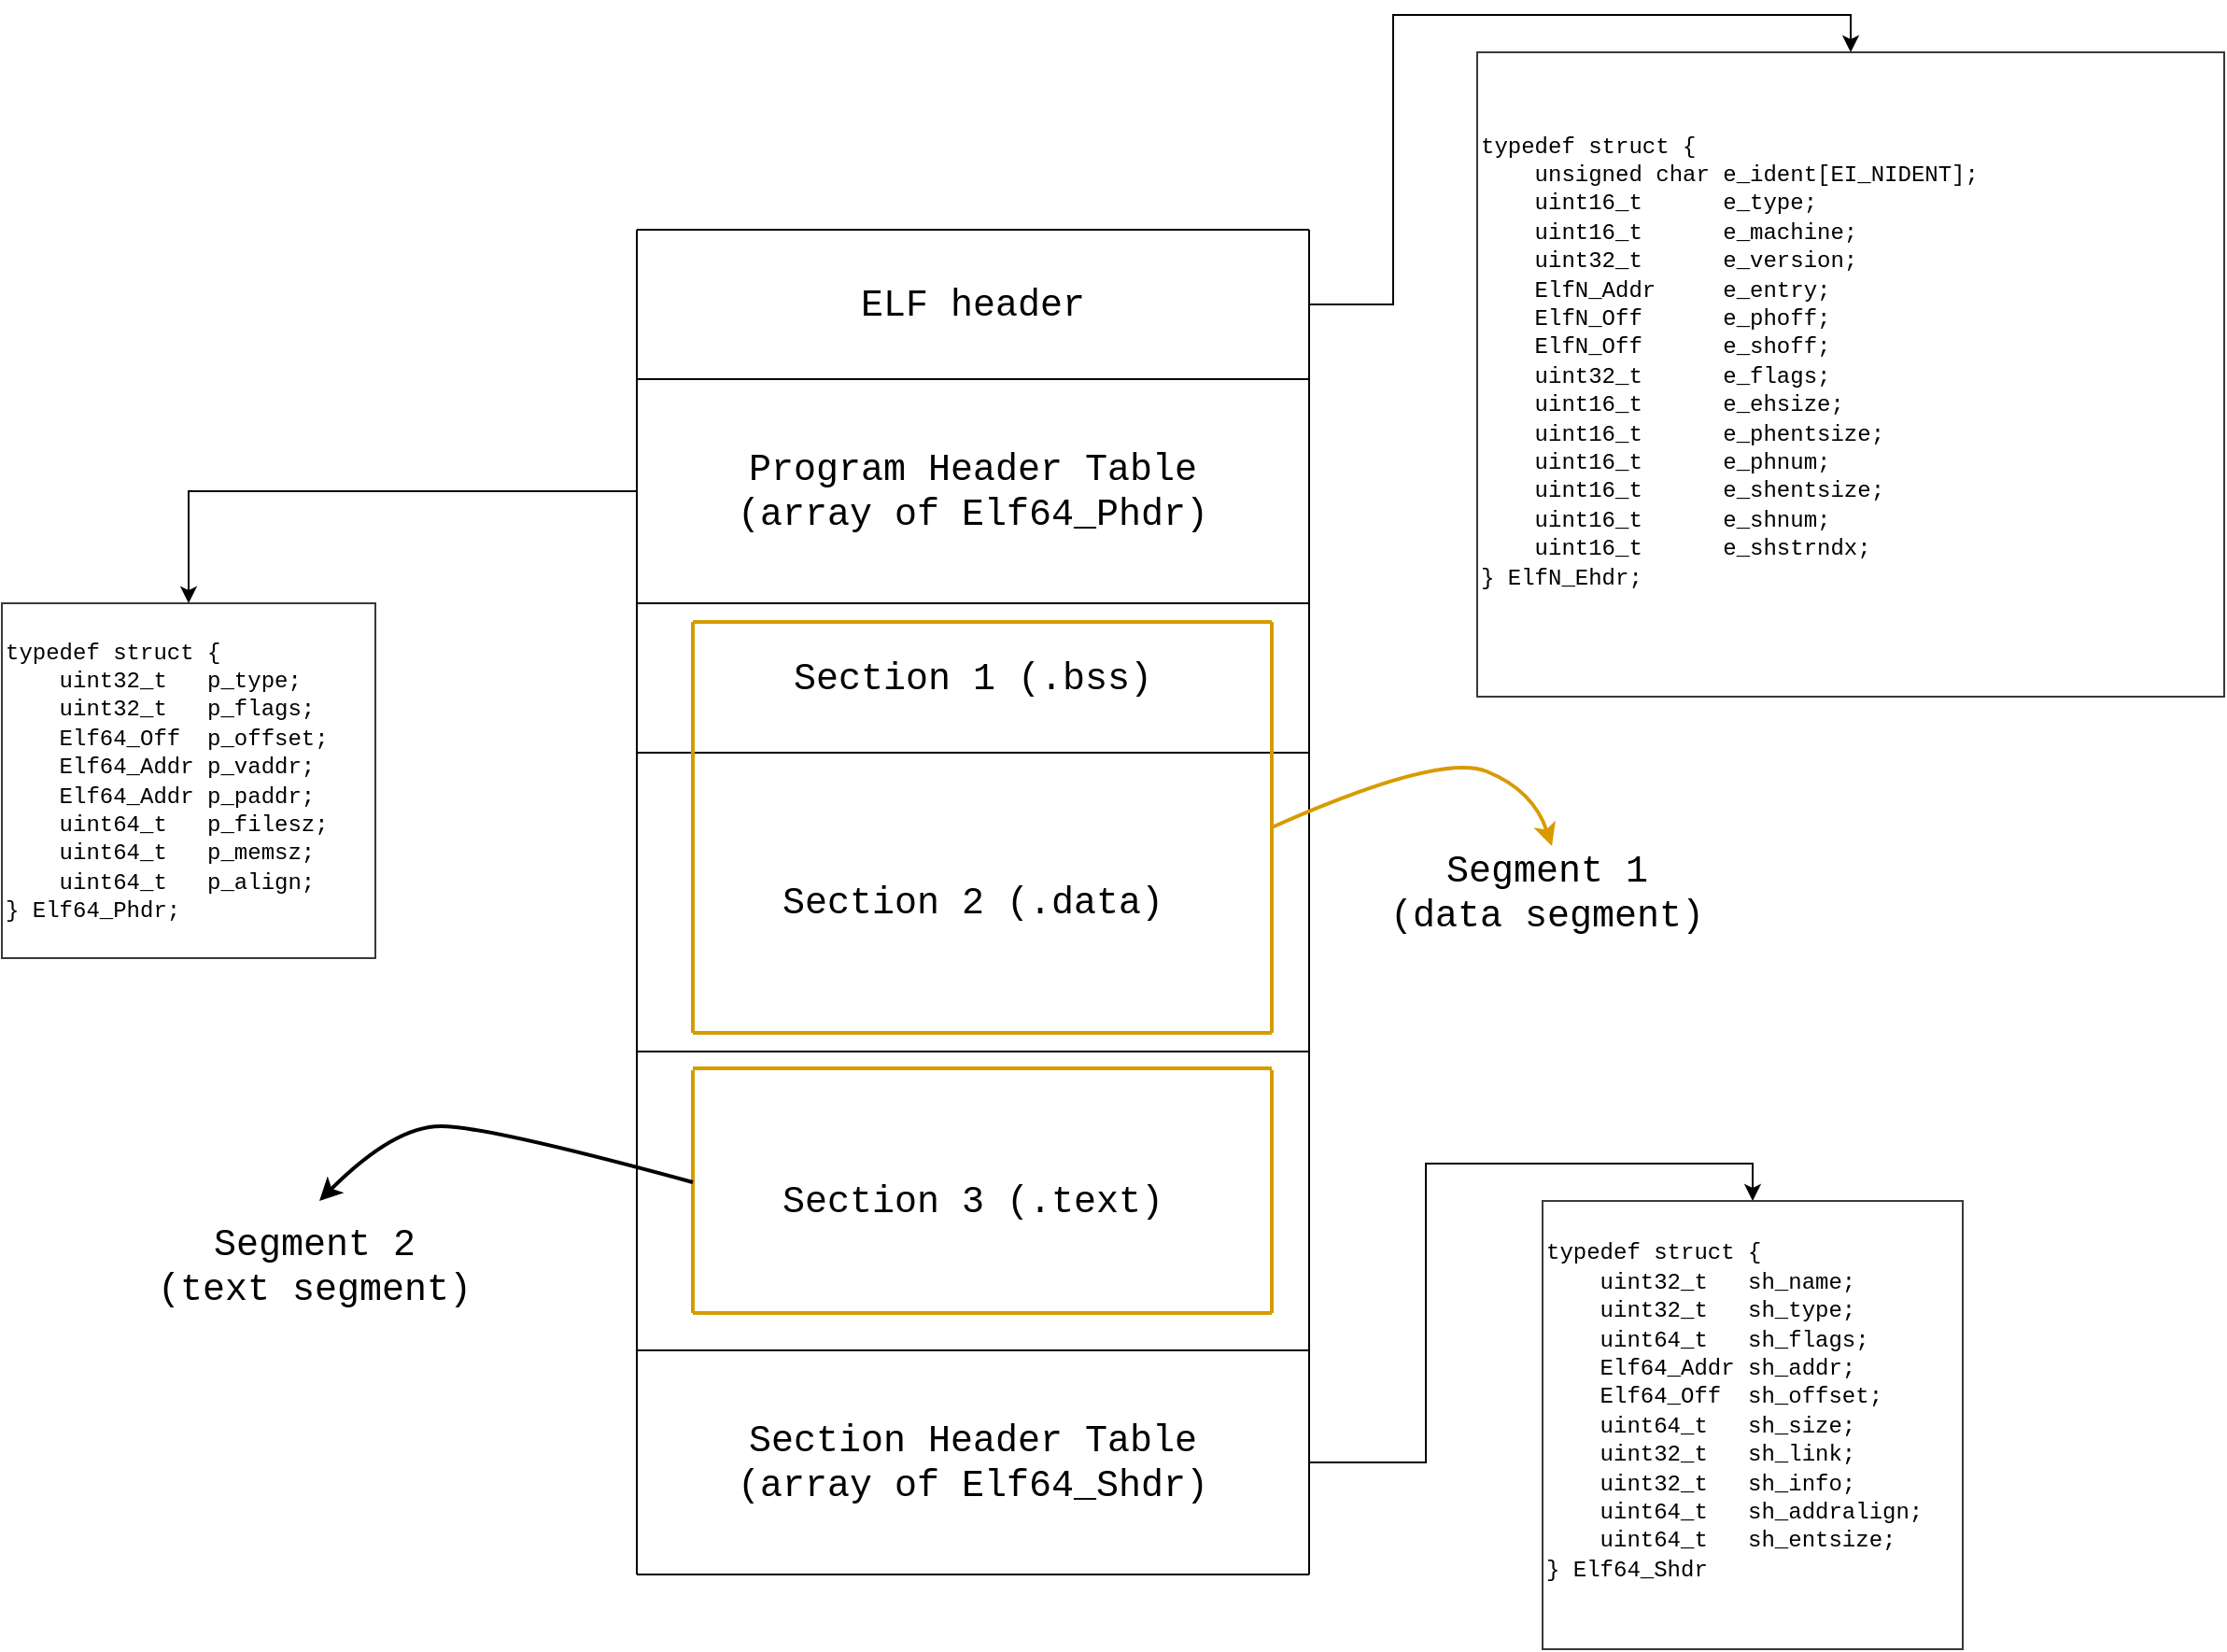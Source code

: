 <mxfile version="27.1.4">
  <diagram name="Page-1" id="swZ0b6AuEk4OKBvZsMdK">
    <mxGraphModel dx="1754" dy="1739" grid="1" gridSize="10" guides="1" tooltips="1" connect="1" arrows="1" fold="1" page="1" pageScale="1" pageWidth="827" pageHeight="1169" math="0" shadow="0">
      <root>
        <mxCell id="0" />
        <mxCell id="1" parent="0" />
        <mxCell id="1ph1AZ88ind0eyrsFidR-4" value="" style="endArrow=none;html=1;rounded=0;" parent="1" edge="1">
          <mxGeometry width="50" height="50" relative="1" as="geometry">
            <mxPoint x="-160" y="40" as="sourcePoint" />
            <mxPoint x="-160" y="760" as="targetPoint" />
          </mxGeometry>
        </mxCell>
        <mxCell id="1ph1AZ88ind0eyrsFidR-5" value="" style="endArrow=none;html=1;rounded=0;" parent="1" edge="1">
          <mxGeometry width="50" height="50" relative="1" as="geometry">
            <mxPoint x="-160" y="40" as="sourcePoint" />
            <mxPoint x="200" y="40" as="targetPoint" />
          </mxGeometry>
        </mxCell>
        <mxCell id="1ph1AZ88ind0eyrsFidR-6" value="" style="endArrow=none;html=1;rounded=0;" parent="1" edge="1">
          <mxGeometry width="50" height="50" relative="1" as="geometry">
            <mxPoint x="200" y="40" as="sourcePoint" />
            <mxPoint x="200" y="760" as="targetPoint" />
          </mxGeometry>
        </mxCell>
        <mxCell id="1ph1AZ88ind0eyrsFidR-7" value="" style="endArrow=none;html=1;rounded=0;" parent="1" edge="1">
          <mxGeometry width="50" height="50" relative="1" as="geometry">
            <mxPoint x="-160" y="760" as="sourcePoint" />
            <mxPoint x="200" y="760" as="targetPoint" />
          </mxGeometry>
        </mxCell>
        <mxCell id="1ph1AZ88ind0eyrsFidR-8" value="" style="endArrow=none;html=1;rounded=0;" parent="1" edge="1">
          <mxGeometry width="50" height="50" relative="1" as="geometry">
            <mxPoint x="-160" y="120" as="sourcePoint" />
            <mxPoint x="200" y="120" as="targetPoint" />
          </mxGeometry>
        </mxCell>
        <mxCell id="1ph1AZ88ind0eyrsFidR-23" style="edgeStyle=orthogonalEdgeStyle;rounded=0;orthogonalLoop=1;jettySize=auto;html=1;exitX=1;exitY=0.5;exitDx=0;exitDy=0;entryX=0.5;entryY=0;entryDx=0;entryDy=0;" parent="1" source="1ph1AZ88ind0eyrsFidR-9" target="1ph1AZ88ind0eyrsFidR-22" edge="1">
          <mxGeometry relative="1" as="geometry" />
        </mxCell>
        <mxCell id="1ph1AZ88ind0eyrsFidR-9" value="&lt;font style=&quot;font-size: 20px;&quot; face=&quot;Courier New&quot;&gt;ELF header&lt;/font&gt;" style="text;html=1;align=center;verticalAlign=middle;whiteSpace=wrap;rounded=0;" parent="1" vertex="1">
          <mxGeometry x="-160" y="40" width="360" height="80" as="geometry" />
        </mxCell>
        <mxCell id="1ph1AZ88ind0eyrsFidR-10" value="" style="endArrow=none;html=1;rounded=0;" parent="1" edge="1">
          <mxGeometry width="50" height="50" relative="1" as="geometry">
            <mxPoint x="-160" y="640" as="sourcePoint" />
            <mxPoint x="200" y="640" as="targetPoint" />
          </mxGeometry>
        </mxCell>
        <mxCell id="1ph1AZ88ind0eyrsFidR-11" value="" style="endArrow=none;html=1;rounded=0;" parent="1" edge="1">
          <mxGeometry width="50" height="50" relative="1" as="geometry">
            <mxPoint x="200" y="320" as="sourcePoint" />
            <mxPoint x="-160" y="320" as="targetPoint" />
          </mxGeometry>
        </mxCell>
        <mxCell id="1ph1AZ88ind0eyrsFidR-12" value="" style="endArrow=none;html=1;rounded=0;" parent="1" edge="1">
          <mxGeometry width="50" height="50" relative="1" as="geometry">
            <mxPoint x="-160" y="480" as="sourcePoint" />
            <mxPoint x="200" y="480" as="targetPoint" />
          </mxGeometry>
        </mxCell>
        <mxCell id="1ph1AZ88ind0eyrsFidR-13" value="&lt;font face=&quot;Courier New&quot; style=&quot;font-size: 20px;&quot;&gt;Section 1 (.bss)&lt;/font&gt;" style="text;html=1;align=center;verticalAlign=middle;whiteSpace=wrap;rounded=0;" parent="1" vertex="1">
          <mxGeometry x="-160" y="240" width="360" height="80" as="geometry" />
        </mxCell>
        <mxCell id="1ph1AZ88ind0eyrsFidR-14" value="&lt;font face=&quot;Courier New&quot; style=&quot;font-size: 20px;&quot;&gt;Section 2 (.data)&lt;/font&gt;" style="text;html=1;align=center;verticalAlign=middle;whiteSpace=wrap;rounded=0;" parent="1" vertex="1">
          <mxGeometry x="-160" y="320" width="360" height="160" as="geometry" />
        </mxCell>
        <mxCell id="1ph1AZ88ind0eyrsFidR-15" value="&lt;font face=&quot;Courier New&quot; style=&quot;font-size: 20px;&quot;&gt;Section 3 (.text)&lt;/font&gt;" style="text;html=1;align=center;verticalAlign=middle;whiteSpace=wrap;rounded=0;" parent="1" vertex="1">
          <mxGeometry x="-160" y="480" width="360" height="160" as="geometry" />
        </mxCell>
        <mxCell id="1ph1AZ88ind0eyrsFidR-26" style="edgeStyle=orthogonalEdgeStyle;rounded=0;orthogonalLoop=1;jettySize=auto;html=1;exitX=1;exitY=0.5;exitDx=0;exitDy=0;entryX=0.5;entryY=0;entryDx=0;entryDy=0;" parent="1" source="1ph1AZ88ind0eyrsFidR-16" target="1ph1AZ88ind0eyrsFidR-25" edge="1">
          <mxGeometry relative="1" as="geometry" />
        </mxCell>
        <mxCell id="1ph1AZ88ind0eyrsFidR-16" value="&lt;div&gt;&lt;font face=&quot;Courier New&quot; style=&quot;font-size: 20px;&quot;&gt;Section Header Table&lt;/font&gt;&lt;/div&gt;&lt;div&gt;&lt;font face=&quot;Courier New&quot; style=&quot;font-size: 20px;&quot;&gt;(array of Elf64_Shdr)&lt;/font&gt;&lt;/div&gt;" style="text;html=1;align=center;verticalAlign=middle;whiteSpace=wrap;rounded=0;" parent="1" vertex="1">
          <mxGeometry x="-160" y="640" width="360" height="120" as="geometry" />
        </mxCell>
        <mxCell id="1ph1AZ88ind0eyrsFidR-22" value="&lt;div align=&quot;left&quot;&gt;&lt;font face=&quot;Courier New&quot;&gt;typedef struct {&lt;br&gt;&amp;nbsp; &amp;nbsp; unsigned char e_ident[EI_NIDENT];&lt;br&gt;&amp;nbsp; &amp;nbsp; uint16_t&amp;nbsp; &amp;nbsp; &amp;nbsp; e_type;&lt;br&gt;&amp;nbsp; &amp;nbsp; uint16_t&amp;nbsp; &amp;nbsp; &amp;nbsp; e_machine;&lt;br&gt;&amp;nbsp; &amp;nbsp; uint32_t&amp;nbsp; &amp;nbsp; &amp;nbsp; e_version;&lt;br&gt;&amp;nbsp; &amp;nbsp; ElfN_Addr&amp;nbsp; &amp;nbsp; &amp;nbsp;e_entry;&lt;br&gt;&amp;nbsp; &amp;nbsp; ElfN_Off&amp;nbsp; &amp;nbsp; &amp;nbsp; e_phoff;&lt;br&gt;&amp;nbsp; &amp;nbsp; ElfN_Off&amp;nbsp; &amp;nbsp; &amp;nbsp; e_shoff;&lt;br&gt;&amp;nbsp; &amp;nbsp; uint32_t&amp;nbsp; &amp;nbsp; &amp;nbsp; e_flags;&lt;br&gt;&amp;nbsp; &amp;nbsp; uint16_t&amp;nbsp; &amp;nbsp; &amp;nbsp; e_ehsize;&lt;br&gt;&amp;nbsp; &amp;nbsp; uint16_t&amp;nbsp; &amp;nbsp; &amp;nbsp; e_phentsize;&lt;br&gt;&amp;nbsp; &amp;nbsp; uint16_t&amp;nbsp; &amp;nbsp; &amp;nbsp; e_phnum;&lt;br&gt;&amp;nbsp; &amp;nbsp; uint16_t&amp;nbsp; &amp;nbsp; &amp;nbsp; e_shentsize;&lt;br&gt;&amp;nbsp; &amp;nbsp; uint16_t&amp;nbsp; &amp;nbsp; &amp;nbsp; e_shnum;&lt;br&gt;&amp;nbsp; &amp;nbsp; uint16_t&amp;nbsp; &amp;nbsp; &amp;nbsp; e_shstrndx;&lt;br&gt;} ElfN_Ehdr;&lt;/font&gt;&lt;/div&gt;&lt;div align=&quot;left&quot;&gt;&lt;font face=&quot;Courier New&quot;&gt;&lt;br&gt;&lt;/font&gt;&lt;/div&gt;" style="text;html=1;align=left;verticalAlign=middle;whiteSpace=wrap;rounded=0;fillColor=none;strokeColor=#36393d;fillStyle=zigzag-line;" parent="1" vertex="1">
          <mxGeometry x="290" y="-55" width="400" height="345" as="geometry" />
        </mxCell>
        <mxCell id="1ph1AZ88ind0eyrsFidR-25" value="&lt;div align=&quot;left&quot;&gt;&lt;font face=&quot;Courier New&quot;&gt;typedef struct {&lt;br&gt;&amp;nbsp; &amp;nbsp; uint32_t&amp;nbsp; &amp;nbsp;sh_name;&amp;nbsp;&lt;br&gt;&amp;nbsp; &amp;nbsp; uint32_t&amp;nbsp; &amp;nbsp;sh_type;&lt;br&gt;&amp;nbsp; &amp;nbsp; uint64_t&amp;nbsp; &amp;nbsp;sh_flags;&lt;br&gt;&amp;nbsp; &amp;nbsp; Elf64_Addr sh_addr;&lt;br&gt;&amp;nbsp; &amp;nbsp; Elf64_Off&amp;nbsp; sh_offset;&lt;br&gt;&amp;nbsp; &amp;nbsp; uint64_t&amp;nbsp; &amp;nbsp;sh_size;&lt;br&gt;&amp;nbsp; &amp;nbsp; uint32_t&amp;nbsp; &amp;nbsp;sh_link;&lt;br&gt;&amp;nbsp; &amp;nbsp; uint32_t&amp;nbsp; &amp;nbsp;sh_info;&lt;br&gt;&amp;nbsp; &amp;nbsp; uint64_t&amp;nbsp; &amp;nbsp;sh_addralign;&lt;br&gt;&amp;nbsp; &amp;nbsp; uint64_t&amp;nbsp; &amp;nbsp;sh_entsize;&lt;br&gt;} Elf64_Shdr&lt;/font&gt;&lt;/div&gt;&lt;div align=&quot;left&quot;&gt;&lt;font face=&quot;Courier New&quot;&gt;&lt;br&gt;&lt;/font&gt;&lt;/div&gt;" style="text;html=1;align=left;verticalAlign=middle;whiteSpace=wrap;rounded=0;fillColor=none;strokeColor=#36393d;fillStyle=zigzag-line;" parent="1" vertex="1">
          <mxGeometry x="325" y="560" width="225" height="240" as="geometry" />
        </mxCell>
        <mxCell id="1ph1AZ88ind0eyrsFidR-27" value="" style="endArrow=none;html=1;rounded=0;entryX=1;entryY=0;entryDx=0;entryDy=0;" parent="1" target="1ph1AZ88ind0eyrsFidR-13" edge="1">
          <mxGeometry width="50" height="50" relative="1" as="geometry">
            <mxPoint x="-160" y="240" as="sourcePoint" />
            <mxPoint x="-110" y="190" as="targetPoint" />
          </mxGeometry>
        </mxCell>
        <mxCell id="1ph1AZ88ind0eyrsFidR-31" style="edgeStyle=orthogonalEdgeStyle;rounded=0;orthogonalLoop=1;jettySize=auto;html=1;exitX=0;exitY=0.5;exitDx=0;exitDy=0;entryX=0.5;entryY=0;entryDx=0;entryDy=0;" parent="1" source="1ph1AZ88ind0eyrsFidR-28" target="1ph1AZ88ind0eyrsFidR-30" edge="1">
          <mxGeometry relative="1" as="geometry" />
        </mxCell>
        <mxCell id="1ph1AZ88ind0eyrsFidR-28" value="&lt;div&gt;&lt;font face=&quot;Courier New&quot; style=&quot;font-size: 20px;&quot;&gt;Program Header Table&lt;/font&gt;&lt;/div&gt;&lt;div&gt;&lt;font face=&quot;Courier New&quot; style=&quot;font-size: 20px;&quot;&gt;(array of Elf64_Phdr)&lt;/font&gt;&lt;/div&gt;" style="text;html=1;align=center;verticalAlign=middle;whiteSpace=wrap;rounded=0;" parent="1" vertex="1">
          <mxGeometry x="-160" y="120" width="360" height="120" as="geometry" />
        </mxCell>
        <mxCell id="1ph1AZ88ind0eyrsFidR-30" value="&lt;font face=&quot;Courier New&quot;&gt;typedef struct {&lt;br&gt;&amp;nbsp; &amp;nbsp; uint32_t&amp;nbsp; &amp;nbsp;p_type;&lt;br&gt;&amp;nbsp; &amp;nbsp; uint32_t&amp;nbsp; &amp;nbsp;p_flags;&lt;br&gt;&amp;nbsp; &amp;nbsp; Elf64_Off&amp;nbsp; p_offset;&lt;br&gt;&amp;nbsp; &amp;nbsp; Elf64_Addr p_vaddr;&lt;br&gt;&amp;nbsp; &amp;nbsp; Elf64_Addr p_paddr;&lt;br&gt;&amp;nbsp; &amp;nbsp; uint64_t&amp;nbsp; &amp;nbsp;p_filesz;&lt;br&gt;&amp;nbsp; &amp;nbsp; uint64_t&amp;nbsp; &amp;nbsp;p_memsz;&lt;br&gt;&amp;nbsp; &amp;nbsp; uint64_t&amp;nbsp; &amp;nbsp;p_align;&lt;br&gt;} Elf64_Phdr;&lt;/font&gt;" style="text;html=1;align=left;verticalAlign=middle;whiteSpace=wrap;rounded=0;fillColor=none;strokeColor=#36393d;fillStyle=zigzag-line;" parent="1" vertex="1">
          <mxGeometry x="-500" y="240" width="200" height="190" as="geometry" />
        </mxCell>
        <mxCell id="1ph1AZ88ind0eyrsFidR-33" value="" style="endArrow=none;html=1;rounded=0;fillColor=#ffcd28;gradientColor=#ffa500;strokeColor=light-dark(#D79B00,#CCCC00);strokeWidth=2;" parent="1" edge="1">
          <mxGeometry width="50" height="50" relative="1" as="geometry">
            <mxPoint x="-130" y="250" as="sourcePoint" />
            <mxPoint x="180" y="250" as="targetPoint" />
          </mxGeometry>
        </mxCell>
        <mxCell id="1ph1AZ88ind0eyrsFidR-35" value="" style="endArrow=none;html=1;rounded=0;fillColor=#ffcd28;gradientColor=#ffa500;strokeColor=light-dark(#D79B00,#CCCC00);strokeWidth=2;" parent="1" edge="1">
          <mxGeometry width="50" height="50" relative="1" as="geometry">
            <mxPoint x="180" y="250" as="sourcePoint" />
            <mxPoint x="180" y="470" as="targetPoint" />
          </mxGeometry>
        </mxCell>
        <mxCell id="1ph1AZ88ind0eyrsFidR-36" value="" style="endArrow=none;html=1;rounded=0;fillColor=#ffcd28;gradientColor=#ffa500;strokeColor=light-dark(#D79B00,#CCCC00);strokeWidth=2;" parent="1" edge="1">
          <mxGeometry width="50" height="50" relative="1" as="geometry">
            <mxPoint x="-130" y="470" as="sourcePoint" />
            <mxPoint x="180" y="470" as="targetPoint" />
          </mxGeometry>
        </mxCell>
        <mxCell id="1ph1AZ88ind0eyrsFidR-37" value="" style="endArrow=none;html=1;rounded=0;fillColor=#ffcd28;gradientColor=#ffa500;strokeColor=light-dark(#D79B00,#CCCC00);strokeWidth=2;" parent="1" edge="1">
          <mxGeometry width="50" height="50" relative="1" as="geometry">
            <mxPoint x="-130" y="250" as="sourcePoint" />
            <mxPoint x="-130" y="470" as="targetPoint" />
          </mxGeometry>
        </mxCell>
        <mxCell id="1ph1AZ88ind0eyrsFidR-38" value="" style="endArrow=none;html=1;rounded=0;fillColor=#ffcd28;gradientColor=#ffa500;strokeColor=light-dark(#D79B00,#CCCC00);strokeWidth=2;" parent="1" edge="1">
          <mxGeometry width="50" height="50" relative="1" as="geometry">
            <mxPoint x="-130" y="489" as="sourcePoint" />
            <mxPoint x="180" y="489" as="targetPoint" />
          </mxGeometry>
        </mxCell>
        <mxCell id="1ph1AZ88ind0eyrsFidR-39" value="" style="endArrow=none;html=1;rounded=0;fillColor=#ffcd28;gradientColor=#ffa500;strokeColor=light-dark(#D79B00,#CCCC00);strokeWidth=2;" parent="1" edge="1">
          <mxGeometry width="50" height="50" relative="1" as="geometry">
            <mxPoint x="180" y="490" as="sourcePoint" />
            <mxPoint x="180" y="620" as="targetPoint" />
          </mxGeometry>
        </mxCell>
        <mxCell id="1ph1AZ88ind0eyrsFidR-41" value="" style="endArrow=none;html=1;rounded=0;fillColor=#ffcd28;gradientColor=#ffa500;strokeColor=light-dark(#D79B00,#CCCC00);strokeWidth=2;" parent="1" edge="1">
          <mxGeometry width="50" height="50" relative="1" as="geometry">
            <mxPoint x="-130" y="620" as="sourcePoint" />
            <mxPoint x="180" y="620" as="targetPoint" />
          </mxGeometry>
        </mxCell>
        <mxCell id="1ph1AZ88ind0eyrsFidR-42" value="" style="endArrow=none;html=1;rounded=0;fillColor=#ffcd28;gradientColor=#ffa500;strokeColor=light-dark(#D79B00,#CCCC00);strokeWidth=2;" parent="1" edge="1">
          <mxGeometry width="50" height="50" relative="1" as="geometry">
            <mxPoint x="-130" y="490" as="sourcePoint" />
            <mxPoint x="-130" y="620" as="targetPoint" />
          </mxGeometry>
        </mxCell>
        <mxCell id="1ph1AZ88ind0eyrsFidR-43" value="" style="curved=1;endArrow=classic;html=1;rounded=0;fillColor=#ffcd28;gradientColor=#ffa500;strokeColor=light-dark(#D79B00,#CCCC00);strokeWidth=2;" parent="1" edge="1">
          <mxGeometry width="50" height="50" relative="1" as="geometry">
            <mxPoint x="180" y="360" as="sourcePoint" />
            <mxPoint x="330" y="370" as="targetPoint" />
            <Array as="points">
              <mxPoint x="270" y="320" />
              <mxPoint x="320" y="340" />
            </Array>
          </mxGeometry>
        </mxCell>
        <mxCell id="1ph1AZ88ind0eyrsFidR-44" value="&lt;font face=&quot;Courier New&quot; style=&quot;font-size: 20px; color: light-dark(rgb(0, 0, 0), rgb(204, 204, 0));&quot;&gt;Segment 1 (data segment)&lt;/font&gt;" style="text;html=1;align=center;verticalAlign=middle;whiteSpace=wrap;rounded=0;" parent="1" vertex="1">
          <mxGeometry x="240" y="380" width="175" height="30" as="geometry" />
        </mxCell>
        <mxCell id="1ph1AZ88ind0eyrsFidR-45" value="&lt;font face=&quot;Courier New&quot; style=&quot;font-size: 20px; color: light-dark(rgb(0, 0, 0), rgb(204, 204, 0));&quot;&gt;Segment 2 (text segment)&lt;/font&gt;" style="text;html=1;align=center;verticalAlign=middle;whiteSpace=wrap;rounded=0;" parent="1" vertex="1">
          <mxGeometry x="-420" y="580" width="175" height="30" as="geometry" />
        </mxCell>
        <mxCell id="1ph1AZ88ind0eyrsFidR-46" value="" style="curved=1;endArrow=classic;html=1;rounded=0;strokeColor=light-dark(#000000,#CCCC00);strokeWidth=2;" parent="1" edge="1">
          <mxGeometry width="50" height="50" relative="1" as="geometry">
            <mxPoint x="-130" y="550" as="sourcePoint" />
            <mxPoint x="-330" y="560" as="targetPoint" />
            <Array as="points">
              <mxPoint x="-240" y="520" />
              <mxPoint x="-290" y="520" />
            </Array>
          </mxGeometry>
        </mxCell>
      </root>
    </mxGraphModel>
  </diagram>
</mxfile>
